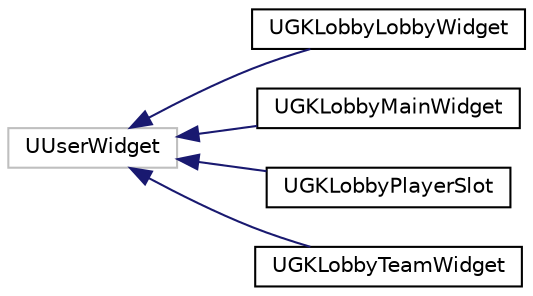 digraph "Graphical Class Hierarchy"
{
 // LATEX_PDF_SIZE
  edge [fontname="Helvetica",fontsize="10",labelfontname="Helvetica",labelfontsize="10"];
  node [fontname="Helvetica",fontsize="10",shape=record];
  rankdir="LR";
  Node0 [label="UUserWidget",height=0.2,width=0.4,color="grey75", fillcolor="white", style="filled",tooltip=" "];
  Node0 -> Node1 [dir="back",color="midnightblue",fontsize="10",style="solid",fontname="Helvetica"];
  Node1 [label="UGKLobbyLobbyWidget",height=0.2,width=0.4,color="black", fillcolor="white", style="filled",URL="$classUGKLobbyLobbyWidget.html",tooltip=" "];
  Node0 -> Node2 [dir="back",color="midnightblue",fontsize="10",style="solid",fontname="Helvetica"];
  Node2 [label="UGKLobbyMainWidget",height=0.2,width=0.4,color="black", fillcolor="white", style="filled",URL="$classUGKLobbyMainWidget.html",tooltip=" "];
  Node0 -> Node3 [dir="back",color="midnightblue",fontsize="10",style="solid",fontname="Helvetica"];
  Node3 [label="UGKLobbyPlayerSlot",height=0.2,width=0.4,color="black", fillcolor="white", style="filled",URL="$classUGKLobbyPlayerSlot.html",tooltip=" "];
  Node0 -> Node4 [dir="back",color="midnightblue",fontsize="10",style="solid",fontname="Helvetica"];
  Node4 [label="UGKLobbyTeamWidget",height=0.2,width=0.4,color="black", fillcolor="white", style="filled",URL="$classUGKLobbyTeamWidget.html",tooltip=" "];
}
